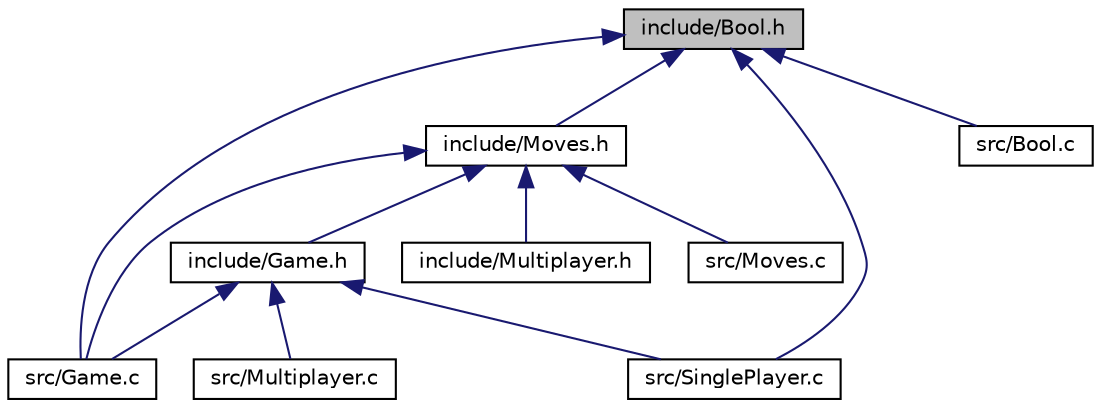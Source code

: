 digraph "include/Bool.h"
{
 // LATEX_PDF_SIZE
  bgcolor="transparent";
  edge [fontname="Helvetica",fontsize="10",labelfontname="Helvetica",labelfontsize="10"];
  node [fontname="Helvetica",fontsize="10",shape=record];
  Node1 [label="include/Bool.h",height=0.2,width=0.4,color="black", fillcolor="grey75", style="filled", fontcolor="black",tooltip="Boolean enum."];
  Node1 -> Node2 [dir="back",color="midnightblue",fontsize="10",style="solid",fontname="Helvetica"];
  Node2 [label="include/Moves.h",height=0.2,width=0.4,color="black",URL="$_moves_8h.html",tooltip="Moves contains all the data types and methods used to handle moves."];
  Node2 -> Node3 [dir="back",color="midnightblue",fontsize="10",style="solid",fontname="Helvetica"];
  Node3 [label="include/Game.h",height=0.2,width=0.4,color="black",URL="$_game_8h.html",tooltip="Methods to handle a game."];
  Node3 -> Node4 [dir="back",color="midnightblue",fontsize="10",style="solid",fontname="Helvetica"];
  Node4 [label="src/Game.c",height=0.2,width=0.4,color="black",URL="$_game_8c.html",tooltip="Methods to handle a game."];
  Node3 -> Node5 [dir="back",color="midnightblue",fontsize="10",style="solid",fontname="Helvetica"];
  Node5 [label="src/Multiplayer.c",height=0.2,width=0.4,color="black",URL="$_multiplayer_8c.html",tooltip="Multiplayer mode handler."];
  Node3 -> Node6 [dir="back",color="midnightblue",fontsize="10",style="solid",fontname="Helvetica"];
  Node6 [label="src/SinglePlayer.c",height=0.2,width=0.4,color="black",URL="$_single_player_8c.html",tooltip="SinglePlayer mode handler."];
  Node2 -> Node7 [dir="back",color="midnightblue",fontsize="10",style="solid",fontname="Helvetica"];
  Node7 [label="include/Multiplayer.h",height=0.2,width=0.4,color="black",URL="$_multiplayer_8h.html",tooltip="Multiplayer mode handler."];
  Node2 -> Node4 [dir="back",color="midnightblue",fontsize="10",style="solid",fontname="Helvetica"];
  Node2 -> Node8 [dir="back",color="midnightblue",fontsize="10",style="solid",fontname="Helvetica"];
  Node8 [label="src/Moves.c",height=0.2,width=0.4,color="black",URL="$_moves_8c.html",tooltip="Moves contains all the data types and methods used to handle moves."];
  Node1 -> Node9 [dir="back",color="midnightblue",fontsize="10",style="solid",fontname="Helvetica"];
  Node9 [label="src/Bool.c",height=0.2,width=0.4,color="black",URL="$_bool_8c.html",tooltip="Boolean enum."];
  Node1 -> Node4 [dir="back",color="midnightblue",fontsize="10",style="solid",fontname="Helvetica"];
  Node1 -> Node6 [dir="back",color="midnightblue",fontsize="10",style="solid",fontname="Helvetica"];
}

